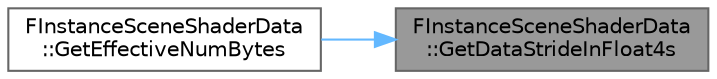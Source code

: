 digraph "FInstanceSceneShaderData::GetDataStrideInFloat4s"
{
 // INTERACTIVE_SVG=YES
 // LATEX_PDF_SIZE
  bgcolor="transparent";
  edge [fontname=Helvetica,fontsize=10,labelfontname=Helvetica,labelfontsize=10];
  node [fontname=Helvetica,fontsize=10,shape=box,height=0.2,width=0.4];
  rankdir="RL";
  Node1 [id="Node000001",label="FInstanceSceneShaderData\l::GetDataStrideInFloat4s",height=0.2,width=0.4,color="gray40", fillcolor="grey60", style="filled", fontcolor="black",tooltip=" "];
  Node1 -> Node2 [id="edge1_Node000001_Node000002",dir="back",color="steelblue1",style="solid",tooltip=" "];
  Node2 [id="Node000002",label="FInstanceSceneShaderData\l::GetEffectiveNumBytes",height=0.2,width=0.4,color="grey40", fillcolor="white", style="filled",URL="$d6/d3a/structFInstanceSceneShaderData.html#af54826fa45da3ea9b8cccaa5487092a2",tooltip=" "];
}

